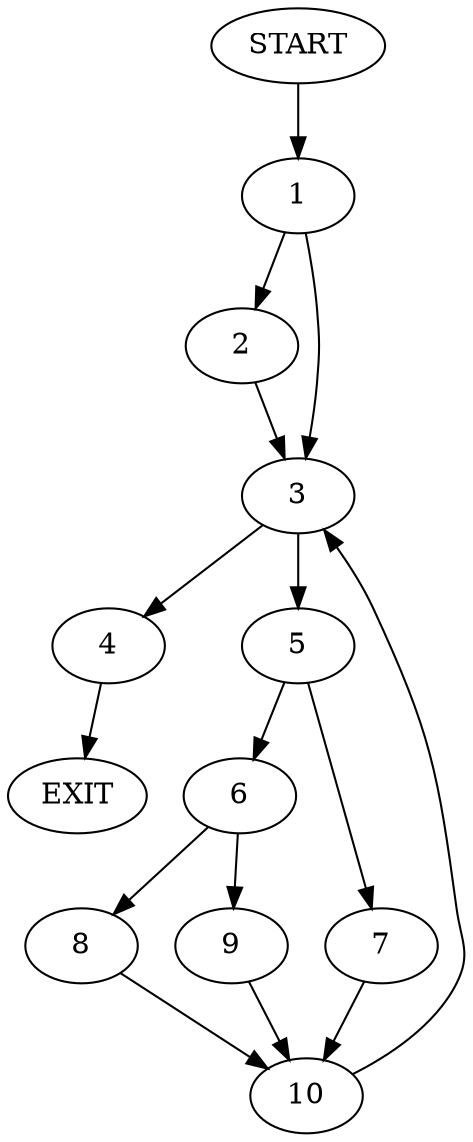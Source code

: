 digraph {
0 [label="START"]
11 [label="EXIT"]
0 -> 1
1 -> 2
1 -> 3
2 -> 3
3 -> 4
3 -> 5
5 -> 6
5 -> 7
4 -> 11
6 -> 8
6 -> 9
7 -> 10
10 -> 3
8 -> 10
9 -> 10
}
